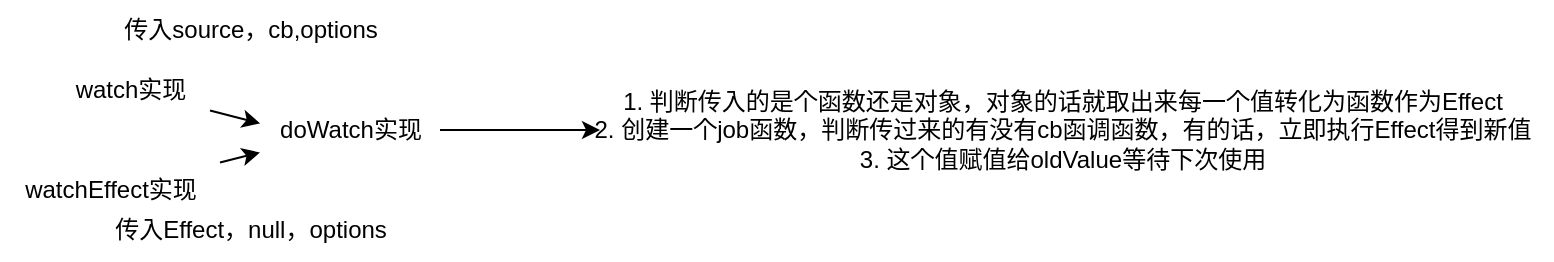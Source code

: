 <mxfile>
    <diagram id="w-ln_1a0ge8EgFUPC9UN" name="Page-1">
        <mxGraphModel dx="1457" dy="526" grid="1" gridSize="10" guides="1" tooltips="1" connect="1" arrows="1" fold="1" page="1" pageScale="1" pageWidth="827" pageHeight="1169" math="0" shadow="0">
            <root>
                <mxCell id="0"/>
                <mxCell id="1" parent="0"/>
                <mxCell id="6" style="edgeStyle=none;html=1;entryX=0.001;entryY=0.39;entryDx=0;entryDy=0;entryPerimeter=0;" edge="1" parent="1" source="2" target="4">
                    <mxGeometry relative="1" as="geometry"/>
                </mxCell>
                <mxCell id="2" value="watch实现" style="text;html=1;align=center;verticalAlign=middle;resizable=0;points=[];autosize=1;strokeColor=none;fillColor=none;" vertex="1" parent="1">
                    <mxGeometry x="20" y="195" width="80" height="30" as="geometry"/>
                </mxCell>
                <mxCell id="5" style="edgeStyle=none;html=1;" edge="1" parent="1" source="3" target="4">
                    <mxGeometry relative="1" as="geometry"/>
                </mxCell>
                <mxCell id="3" value="watchEffect实现" style="text;html=1;align=center;verticalAlign=middle;resizable=0;points=[];autosize=1;strokeColor=none;fillColor=none;" vertex="1" parent="1">
                    <mxGeometry x="-5" y="245" width="110" height="30" as="geometry"/>
                </mxCell>
                <mxCell id="8" value="" style="edgeStyle=none;html=1;" edge="1" parent="1" source="4">
                    <mxGeometry relative="1" as="geometry">
                        <mxPoint x="295" y="230" as="targetPoint"/>
                    </mxGeometry>
                </mxCell>
                <mxCell id="4" value="doWatch实现" style="text;html=1;align=center;verticalAlign=middle;resizable=0;points=[];autosize=1;strokeColor=none;fillColor=none;" vertex="1" parent="1">
                    <mxGeometry x="125" y="215" width="90" height="30" as="geometry"/>
                </mxCell>
                <mxCell id="9" value="传入source，cb,options" style="text;html=1;align=center;verticalAlign=middle;resizable=0;points=[];autosize=1;strokeColor=none;fillColor=none;" vertex="1" parent="1">
                    <mxGeometry x="45" y="165" width="150" height="30" as="geometry"/>
                </mxCell>
                <mxCell id="10" value="传入Effect，null，options" style="text;html=1;align=center;verticalAlign=middle;resizable=0;points=[];autosize=1;strokeColor=none;fillColor=none;" vertex="1" parent="1">
                    <mxGeometry x="40" y="265" width="160" height="30" as="geometry"/>
                </mxCell>
                <mxCell id="11" value="1. 判断传入的是个函数还是对象，对象的话就取出来每一个值转化为函数作为Effect&lt;br&gt;2. 创建一个job函数，判断传过来的有没有cb函调函数，有的话，立即执行Effect得到新值&lt;br&gt;3. 这个值赋值给oldValue等待下次使用&lt;br&gt;" style="text;html=1;align=center;verticalAlign=middle;resizable=0;points=[];autosize=1;strokeColor=none;fillColor=none;" vertex="1" parent="1">
                    <mxGeometry x="281" y="200" width="490" height="60" as="geometry"/>
                </mxCell>
            </root>
        </mxGraphModel>
    </diagram>
</mxfile>